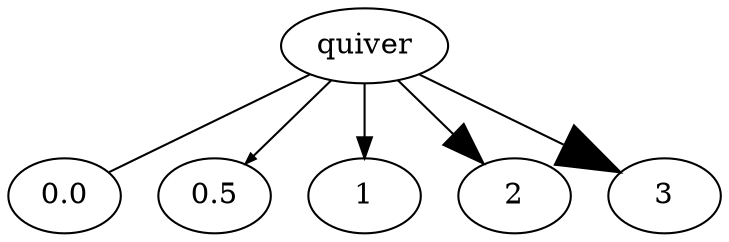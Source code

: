 digraph {
  quiver -> 0.0 [arrowsize=0.0]
  quiver -> 0.5 [arrowsize=0.5]
  quiver -> 1
  quiver -> 2 [arrowsize=2]
  quiver -> 3 [arrowsize=3]
}
